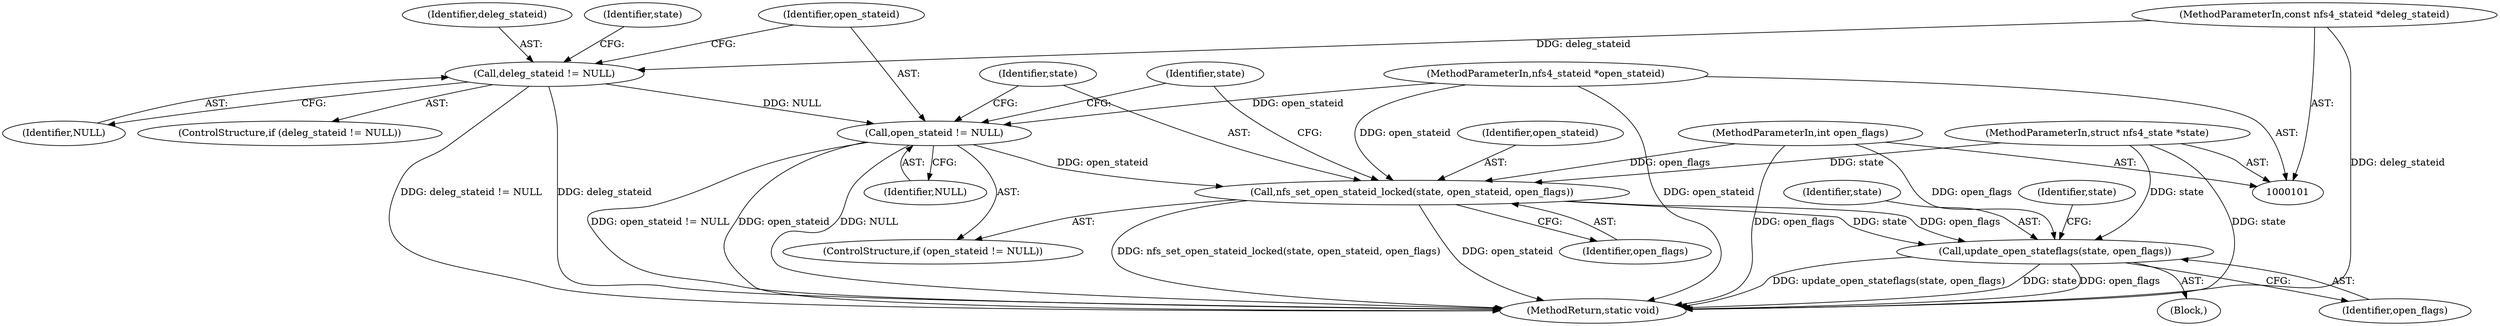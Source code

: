 digraph "0_linux_dc0b027dfadfcb8a5504f7d8052754bf8d501ab9_0@API" {
"1000158" [label="(Call,update_open_stateflags(state, open_flags))"];
"1000142" [label="(Call,nfs_set_open_stateid_locked(state, open_stateid, open_flags))"];
"1000102" [label="(MethodParameterIn,struct nfs4_state *state)"];
"1000139" [label="(Call,open_stateid != NULL)"];
"1000103" [label="(MethodParameterIn,nfs4_stateid *open_stateid)"];
"1000113" [label="(Call,deleg_stateid != NULL)"];
"1000104" [label="(MethodParameterIn,const nfs4_stateid *deleg_stateid)"];
"1000105" [label="(MethodParameterIn,int open_flags)"];
"1000160" [label="(Identifier,open_flags)"];
"1000138" [label="(ControlStructure,if (open_stateid != NULL))"];
"1000104" [label="(MethodParameterIn,const nfs4_stateid *deleg_stateid)"];
"1000103" [label="(MethodParameterIn,nfs4_stateid *open_stateid)"];
"1000158" [label="(Call,update_open_stateflags(state, open_flags))"];
"1000115" [label="(Identifier,NULL)"];
"1000142" [label="(Call,nfs_set_open_stateid_locked(state, open_stateid, open_flags))"];
"1000165" [label="(Identifier,state)"];
"1000168" [label="(MethodReturn,static void)"];
"1000143" [label="(Identifier,state)"];
"1000140" [label="(Identifier,open_stateid)"];
"1000159" [label="(Identifier,state)"];
"1000149" [label="(Identifier,state)"];
"1000102" [label="(MethodParameterIn,struct nfs4_state *state)"];
"1000113" [label="(Call,deleg_stateid != NULL)"];
"1000141" [label="(Identifier,NULL)"];
"1000112" [label="(ControlStructure,if (deleg_stateid != NULL))"];
"1000114" [label="(Identifier,deleg_stateid)"];
"1000145" [label="(Identifier,open_flags)"];
"1000105" [label="(MethodParameterIn,int open_flags)"];
"1000139" [label="(Call,open_stateid != NULL)"];
"1000120" [label="(Identifier,state)"];
"1000106" [label="(Block,)"];
"1000144" [label="(Identifier,open_stateid)"];
"1000158" -> "1000106"  [label="AST: "];
"1000158" -> "1000160"  [label="CFG: "];
"1000159" -> "1000158"  [label="AST: "];
"1000160" -> "1000158"  [label="AST: "];
"1000165" -> "1000158"  [label="CFG: "];
"1000158" -> "1000168"  [label="DDG: state"];
"1000158" -> "1000168"  [label="DDG: open_flags"];
"1000158" -> "1000168"  [label="DDG: update_open_stateflags(state, open_flags)"];
"1000142" -> "1000158"  [label="DDG: state"];
"1000142" -> "1000158"  [label="DDG: open_flags"];
"1000102" -> "1000158"  [label="DDG: state"];
"1000105" -> "1000158"  [label="DDG: open_flags"];
"1000142" -> "1000138"  [label="AST: "];
"1000142" -> "1000145"  [label="CFG: "];
"1000143" -> "1000142"  [label="AST: "];
"1000144" -> "1000142"  [label="AST: "];
"1000145" -> "1000142"  [label="AST: "];
"1000149" -> "1000142"  [label="CFG: "];
"1000142" -> "1000168"  [label="DDG: nfs_set_open_stateid_locked(state, open_stateid, open_flags)"];
"1000142" -> "1000168"  [label="DDG: open_stateid"];
"1000102" -> "1000142"  [label="DDG: state"];
"1000139" -> "1000142"  [label="DDG: open_stateid"];
"1000103" -> "1000142"  [label="DDG: open_stateid"];
"1000105" -> "1000142"  [label="DDG: open_flags"];
"1000102" -> "1000101"  [label="AST: "];
"1000102" -> "1000168"  [label="DDG: state"];
"1000139" -> "1000138"  [label="AST: "];
"1000139" -> "1000141"  [label="CFG: "];
"1000140" -> "1000139"  [label="AST: "];
"1000141" -> "1000139"  [label="AST: "];
"1000143" -> "1000139"  [label="CFG: "];
"1000149" -> "1000139"  [label="CFG: "];
"1000139" -> "1000168"  [label="DDG: open_stateid"];
"1000139" -> "1000168"  [label="DDG: NULL"];
"1000139" -> "1000168"  [label="DDG: open_stateid != NULL"];
"1000103" -> "1000139"  [label="DDG: open_stateid"];
"1000113" -> "1000139"  [label="DDG: NULL"];
"1000103" -> "1000101"  [label="AST: "];
"1000103" -> "1000168"  [label="DDG: open_stateid"];
"1000113" -> "1000112"  [label="AST: "];
"1000113" -> "1000115"  [label="CFG: "];
"1000114" -> "1000113"  [label="AST: "];
"1000115" -> "1000113"  [label="AST: "];
"1000120" -> "1000113"  [label="CFG: "];
"1000140" -> "1000113"  [label="CFG: "];
"1000113" -> "1000168"  [label="DDG: deleg_stateid != NULL"];
"1000113" -> "1000168"  [label="DDG: deleg_stateid"];
"1000104" -> "1000113"  [label="DDG: deleg_stateid"];
"1000104" -> "1000101"  [label="AST: "];
"1000104" -> "1000168"  [label="DDG: deleg_stateid"];
"1000105" -> "1000101"  [label="AST: "];
"1000105" -> "1000168"  [label="DDG: open_flags"];
}
